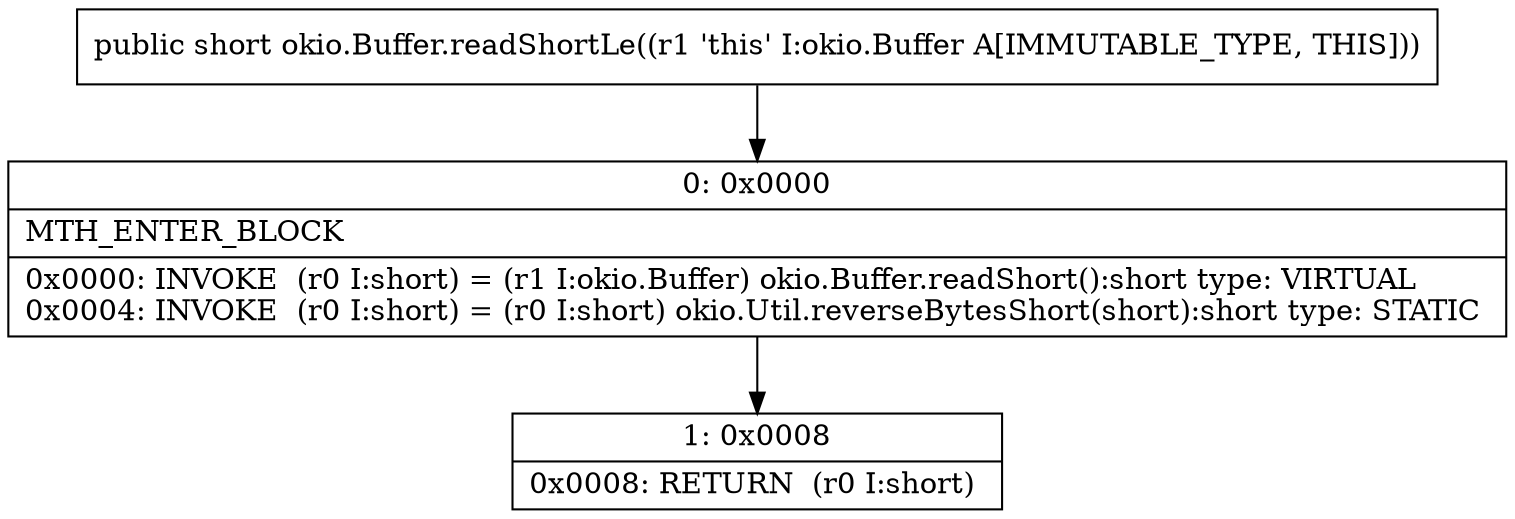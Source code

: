digraph "CFG forokio.Buffer.readShortLe()S" {
Node_0 [shape=record,label="{0\:\ 0x0000|MTH_ENTER_BLOCK\l|0x0000: INVOKE  (r0 I:short) = (r1 I:okio.Buffer) okio.Buffer.readShort():short type: VIRTUAL \l0x0004: INVOKE  (r0 I:short) = (r0 I:short) okio.Util.reverseBytesShort(short):short type: STATIC \l}"];
Node_1 [shape=record,label="{1\:\ 0x0008|0x0008: RETURN  (r0 I:short) \l}"];
MethodNode[shape=record,label="{public short okio.Buffer.readShortLe((r1 'this' I:okio.Buffer A[IMMUTABLE_TYPE, THIS])) }"];
MethodNode -> Node_0;
Node_0 -> Node_1;
}

